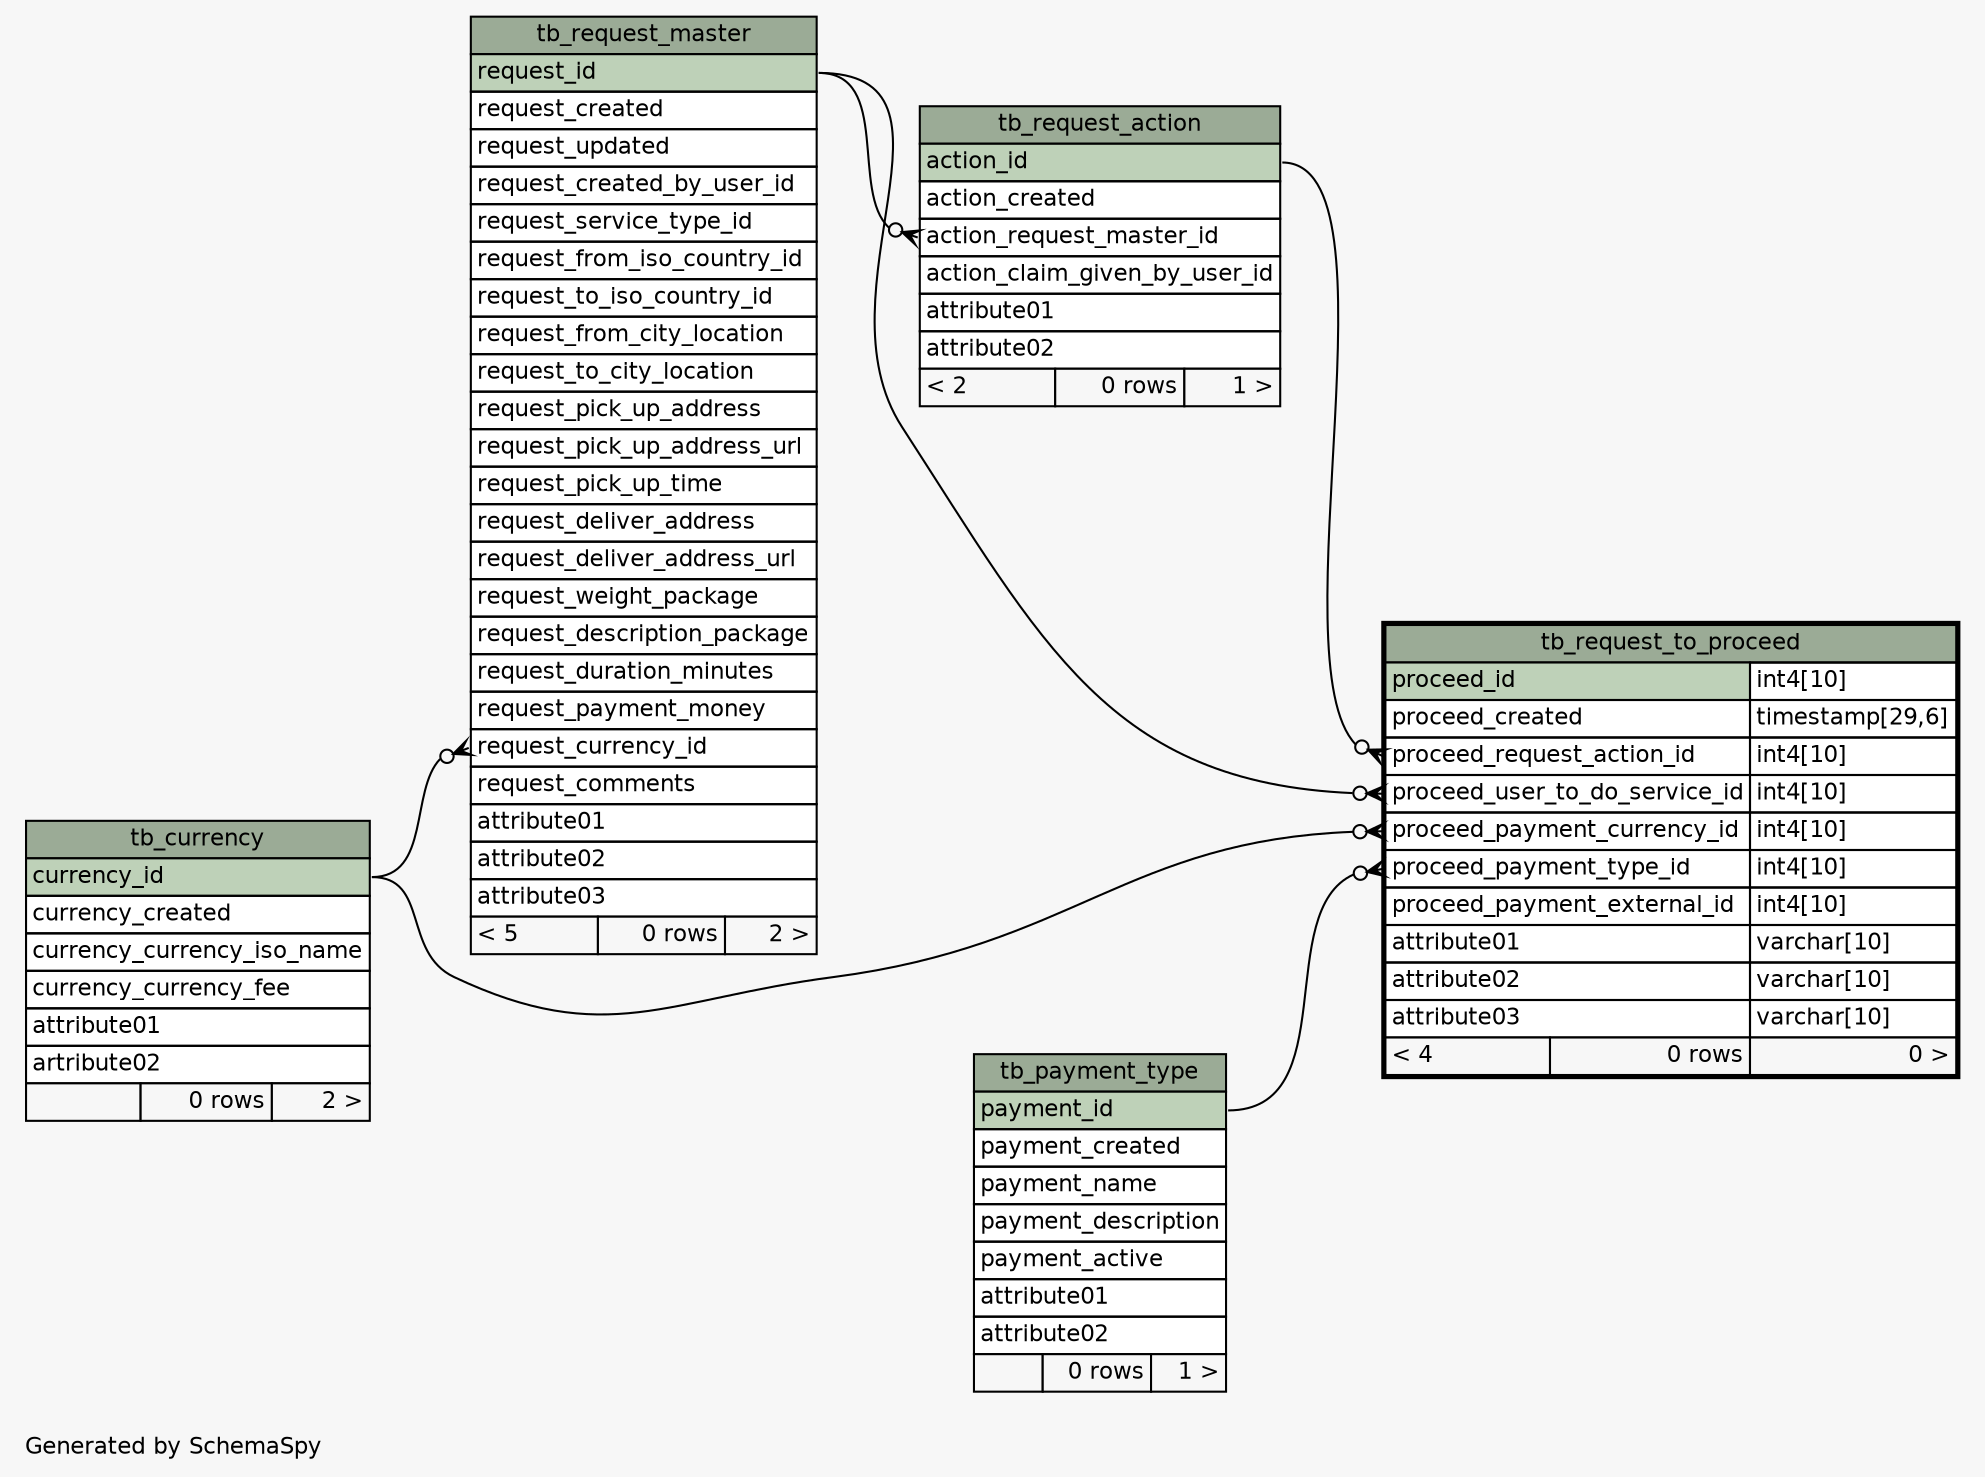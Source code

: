 // dot 2.34.0 on Linux 3.12.0-1-MANJARO
// SchemaSpy rev 590
digraph "oneDegreeRelationshipsDiagram" {
  graph [
    rankdir="RL"
    bgcolor="#f7f7f7"
    label="\nGenerated by SchemaSpy"
    labeljust="l"
    nodesep="0.18"
    ranksep="0.46"
    fontname="Helvetica"
    fontsize="11"
  ];
  node [
    fontname="Helvetica"
    fontsize="11"
    shape="plaintext"
  ];
  edge [
    arrowsize="0.8"
  ];
  "tb_request_action":"action_request_master_id":w -> "tb_request_master":"request_id":e [arrowhead=none dir=back arrowtail=crowodot];
  "tb_request_master":"request_currency_id":w -> "tb_currency":"currency_id":e [arrowhead=none dir=back arrowtail=crowodot];
  "tb_request_to_proceed":"proceed_payment_currency_id":w -> "tb_currency":"currency_id":e [arrowhead=none dir=back arrowtail=crowodot];
  "tb_request_to_proceed":"proceed_payment_type_id":w -> "tb_payment_type":"payment_id":e [arrowhead=none dir=back arrowtail=crowodot];
  "tb_request_to_proceed":"proceed_request_action_id":w -> "tb_request_action":"action_id":e [arrowhead=none dir=back arrowtail=crowodot];
  "tb_request_to_proceed":"proceed_user_to_do_service_id":w -> "tb_request_master":"request_id":e [arrowhead=none dir=back arrowtail=crowodot];
  "tb_currency" [
    label=<
    <TABLE BORDER="0" CELLBORDER="1" CELLSPACING="0" BGCOLOR="#ffffff">
      <TR><TD COLSPAN="3" BGCOLOR="#9bab96" ALIGN="CENTER">tb_currency</TD></TR>
      <TR><TD PORT="currency_id" COLSPAN="3" BGCOLOR="#bed1b8" ALIGN="LEFT">currency_id</TD></TR>
      <TR><TD PORT="currency_created" COLSPAN="3" ALIGN="LEFT">currency_created</TD></TR>
      <TR><TD PORT="currency_currency_iso_name" COLSPAN="3" ALIGN="LEFT">currency_currency_iso_name</TD></TR>
      <TR><TD PORT="currency_currency_fee" COLSPAN="3" ALIGN="LEFT">currency_currency_fee</TD></TR>
      <TR><TD PORT="attribute01" COLSPAN="3" ALIGN="LEFT">attribute01</TD></TR>
      <TR><TD PORT="artribute02" COLSPAN="3" ALIGN="LEFT">artribute02</TD></TR>
      <TR><TD ALIGN="LEFT" BGCOLOR="#f7f7f7">  </TD><TD ALIGN="RIGHT" BGCOLOR="#f7f7f7">0 rows</TD><TD ALIGN="RIGHT" BGCOLOR="#f7f7f7">2 &gt;</TD></TR>
    </TABLE>>
    URL="tb_currency.html"
    tooltip="tb_currency"
  ];
  "tb_payment_type" [
    label=<
    <TABLE BORDER="0" CELLBORDER="1" CELLSPACING="0" BGCOLOR="#ffffff">
      <TR><TD COLSPAN="3" BGCOLOR="#9bab96" ALIGN="CENTER">tb_payment_type</TD></TR>
      <TR><TD PORT="payment_id" COLSPAN="3" BGCOLOR="#bed1b8" ALIGN="LEFT">payment_id</TD></TR>
      <TR><TD PORT="payment_created" COLSPAN="3" ALIGN="LEFT">payment_created</TD></TR>
      <TR><TD PORT="payment_name" COLSPAN="3" ALIGN="LEFT">payment_name</TD></TR>
      <TR><TD PORT="payment_description" COLSPAN="3" ALIGN="LEFT">payment_description</TD></TR>
      <TR><TD PORT="payment_active" COLSPAN="3" ALIGN="LEFT">payment_active</TD></TR>
      <TR><TD PORT="attribute01" COLSPAN="3" ALIGN="LEFT">attribute01</TD></TR>
      <TR><TD PORT="attribute02" COLSPAN="3" ALIGN="LEFT">attribute02</TD></TR>
      <TR><TD ALIGN="LEFT" BGCOLOR="#f7f7f7">  </TD><TD ALIGN="RIGHT" BGCOLOR="#f7f7f7">0 rows</TD><TD ALIGN="RIGHT" BGCOLOR="#f7f7f7">1 &gt;</TD></TR>
    </TABLE>>
    URL="tb_payment_type.html"
    tooltip="tb_payment_type"
  ];
  "tb_request_action" [
    label=<
    <TABLE BORDER="0" CELLBORDER="1" CELLSPACING="0" BGCOLOR="#ffffff">
      <TR><TD COLSPAN="3" BGCOLOR="#9bab96" ALIGN="CENTER">tb_request_action</TD></TR>
      <TR><TD PORT="action_id" COLSPAN="3" BGCOLOR="#bed1b8" ALIGN="LEFT">action_id</TD></TR>
      <TR><TD PORT="action_created" COLSPAN="3" ALIGN="LEFT">action_created</TD></TR>
      <TR><TD PORT="action_request_master_id" COLSPAN="3" ALIGN="LEFT">action_request_master_id</TD></TR>
      <TR><TD PORT="action_claim_given_by_user_id" COLSPAN="3" ALIGN="LEFT">action_claim_given_by_user_id</TD></TR>
      <TR><TD PORT="attribute01" COLSPAN="3" ALIGN="LEFT">attribute01</TD></TR>
      <TR><TD PORT="attribute02" COLSPAN="3" ALIGN="LEFT">attribute02</TD></TR>
      <TR><TD ALIGN="LEFT" BGCOLOR="#f7f7f7">&lt; 2</TD><TD ALIGN="RIGHT" BGCOLOR="#f7f7f7">0 rows</TD><TD ALIGN="RIGHT" BGCOLOR="#f7f7f7">1 &gt;</TD></TR>
    </TABLE>>
    URL="tb_request_action.html"
    tooltip="tb_request_action"
  ];
  "tb_request_master" [
    label=<
    <TABLE BORDER="0" CELLBORDER="1" CELLSPACING="0" BGCOLOR="#ffffff">
      <TR><TD COLSPAN="3" BGCOLOR="#9bab96" ALIGN="CENTER">tb_request_master</TD></TR>
      <TR><TD PORT="request_id" COLSPAN="3" BGCOLOR="#bed1b8" ALIGN="LEFT">request_id</TD></TR>
      <TR><TD PORT="request_created" COLSPAN="3" ALIGN="LEFT">request_created</TD></TR>
      <TR><TD PORT="request_updated" COLSPAN="3" ALIGN="LEFT">request_updated</TD></TR>
      <TR><TD PORT="request_created_by_user_id" COLSPAN="3" ALIGN="LEFT">request_created_by_user_id</TD></TR>
      <TR><TD PORT="request_service_type_id" COLSPAN="3" ALIGN="LEFT">request_service_type_id</TD></TR>
      <TR><TD PORT="request_from_iso_country_id" COLSPAN="3" ALIGN="LEFT">request_from_iso_country_id</TD></TR>
      <TR><TD PORT="request_to_iso_country_id" COLSPAN="3" ALIGN="LEFT">request_to_iso_country_id</TD></TR>
      <TR><TD PORT="request_from_city_location" COLSPAN="3" ALIGN="LEFT">request_from_city_location</TD></TR>
      <TR><TD PORT="request_to_city_location" COLSPAN="3" ALIGN="LEFT">request_to_city_location</TD></TR>
      <TR><TD PORT="request_pick_up_address" COLSPAN="3" ALIGN="LEFT">request_pick_up_address</TD></TR>
      <TR><TD PORT="request_pick_up_address_url" COLSPAN="3" ALIGN="LEFT">request_pick_up_address_url</TD></TR>
      <TR><TD PORT="request_pick_up_time" COLSPAN="3" ALIGN="LEFT">request_pick_up_time</TD></TR>
      <TR><TD PORT="request_deliver_address" COLSPAN="3" ALIGN="LEFT">request_deliver_address</TD></TR>
      <TR><TD PORT="request_deliver_address_url" COLSPAN="3" ALIGN="LEFT">request_deliver_address_url</TD></TR>
      <TR><TD PORT="request_weight_package" COLSPAN="3" ALIGN="LEFT">request_weight_package</TD></TR>
      <TR><TD PORT="request_description_package" COLSPAN="3" ALIGN="LEFT">request_description_package</TD></TR>
      <TR><TD PORT="request_duration_minutes" COLSPAN="3" ALIGN="LEFT">request_duration_minutes</TD></TR>
      <TR><TD PORT="request_payment_money" COLSPAN="3" ALIGN="LEFT">request_payment_money</TD></TR>
      <TR><TD PORT="request_currency_id" COLSPAN="3" ALIGN="LEFT">request_currency_id</TD></TR>
      <TR><TD PORT="request_comments" COLSPAN="3" ALIGN="LEFT">request_comments</TD></TR>
      <TR><TD PORT="attribute01" COLSPAN="3" ALIGN="LEFT">attribute01</TD></TR>
      <TR><TD PORT="attribute02" COLSPAN="3" ALIGN="LEFT">attribute02</TD></TR>
      <TR><TD PORT="attribute03" COLSPAN="3" ALIGN="LEFT">attribute03</TD></TR>
      <TR><TD ALIGN="LEFT" BGCOLOR="#f7f7f7">&lt; 5</TD><TD ALIGN="RIGHT" BGCOLOR="#f7f7f7">0 rows</TD><TD ALIGN="RIGHT" BGCOLOR="#f7f7f7">2 &gt;</TD></TR>
    </TABLE>>
    URL="tb_request_master.html"
    tooltip="tb_request_master"
  ];
  "tb_request_to_proceed" [
    label=<
    <TABLE BORDER="2" CELLBORDER="1" CELLSPACING="0" BGCOLOR="#ffffff">
      <TR><TD COLSPAN="3" BGCOLOR="#9bab96" ALIGN="CENTER">tb_request_to_proceed</TD></TR>
      <TR><TD PORT="proceed_id" COLSPAN="2" BGCOLOR="#bed1b8" ALIGN="LEFT">proceed_id</TD><TD PORT="proceed_id.type" ALIGN="LEFT">int4[10]</TD></TR>
      <TR><TD PORT="proceed_created" COLSPAN="2" ALIGN="LEFT">proceed_created</TD><TD PORT="proceed_created.type" ALIGN="LEFT">timestamp[29,6]</TD></TR>
      <TR><TD PORT="proceed_request_action_id" COLSPAN="2" ALIGN="LEFT">proceed_request_action_id</TD><TD PORT="proceed_request_action_id.type" ALIGN="LEFT">int4[10]</TD></TR>
      <TR><TD PORT="proceed_user_to_do_service_id" COLSPAN="2" ALIGN="LEFT">proceed_user_to_do_service_id</TD><TD PORT="proceed_user_to_do_service_id.type" ALIGN="LEFT">int4[10]</TD></TR>
      <TR><TD PORT="proceed_payment_currency_id" COLSPAN="2" ALIGN="LEFT">proceed_payment_currency_id</TD><TD PORT="proceed_payment_currency_id.type" ALIGN="LEFT">int4[10]</TD></TR>
      <TR><TD PORT="proceed_payment_type_id" COLSPAN="2" ALIGN="LEFT">proceed_payment_type_id</TD><TD PORT="proceed_payment_type_id.type" ALIGN="LEFT">int4[10]</TD></TR>
      <TR><TD PORT="proceed_payment_external_id" COLSPAN="2" ALIGN="LEFT">proceed_payment_external_id</TD><TD PORT="proceed_payment_external_id.type" ALIGN="LEFT">int4[10]</TD></TR>
      <TR><TD PORT="attribute01" COLSPAN="2" ALIGN="LEFT">attribute01</TD><TD PORT="attribute01.type" ALIGN="LEFT">varchar[10]</TD></TR>
      <TR><TD PORT="attribute02" COLSPAN="2" ALIGN="LEFT">attribute02</TD><TD PORT="attribute02.type" ALIGN="LEFT">varchar[10]</TD></TR>
      <TR><TD PORT="attribute03" COLSPAN="2" ALIGN="LEFT">attribute03</TD><TD PORT="attribute03.type" ALIGN="LEFT">varchar[10]</TD></TR>
      <TR><TD ALIGN="LEFT" BGCOLOR="#f7f7f7">&lt; 4</TD><TD ALIGN="RIGHT" BGCOLOR="#f7f7f7">0 rows</TD><TD ALIGN="RIGHT" BGCOLOR="#f7f7f7">0 &gt;</TD></TR>
    </TABLE>>
    URL="tb_request_to_proceed.html"
    tooltip="tb_request_to_proceed"
  ];
}

